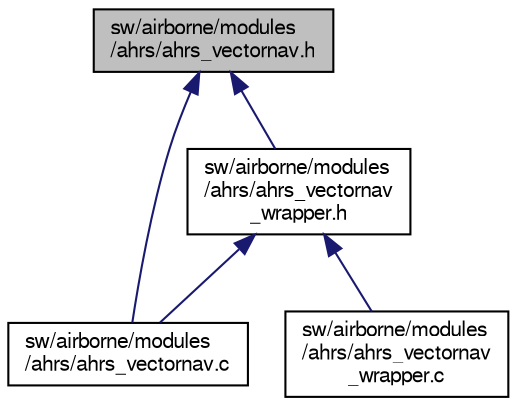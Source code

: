 digraph "sw/airborne/modules/ahrs/ahrs_vectornav.h"
{
  edge [fontname="FreeSans",fontsize="10",labelfontname="FreeSans",labelfontsize="10"];
  node [fontname="FreeSans",fontsize="10",shape=record];
  Node1 [label="sw/airborne/modules\l/ahrs/ahrs_vectornav.h",height=0.2,width=0.4,color="black", fillcolor="grey75", style="filled", fontcolor="black"];
  Node1 -> Node2 [dir="back",color="midnightblue",fontsize="10",style="solid",fontname="FreeSans"];
  Node2 [label="sw/airborne/modules\l/ahrs/ahrs_vectornav.c",height=0.2,width=0.4,color="black", fillcolor="white", style="filled",URL="$ahrs__vectornav_8c.html"];
  Node1 -> Node3 [dir="back",color="midnightblue",fontsize="10",style="solid",fontname="FreeSans"];
  Node3 [label="sw/airborne/modules\l/ahrs/ahrs_vectornav\l_wrapper.h",height=0.2,width=0.4,color="black", fillcolor="white", style="filled",URL="$ahrs__vectornav__wrapper_8h.html",tooltip="Vectornav VN-200 as AHRS. "];
  Node3 -> Node2 [dir="back",color="midnightblue",fontsize="10",style="solid",fontname="FreeSans"];
  Node3 -> Node4 [dir="back",color="midnightblue",fontsize="10",style="solid",fontname="FreeSans"];
  Node4 [label="sw/airborne/modules\l/ahrs/ahrs_vectornav\l_wrapper.c",height=0.2,width=0.4,color="black", fillcolor="white", style="filled",URL="$ahrs__vectornav__wrapper_8c.html",tooltip="Vectornav VN-200 as AHRS. "];
}
